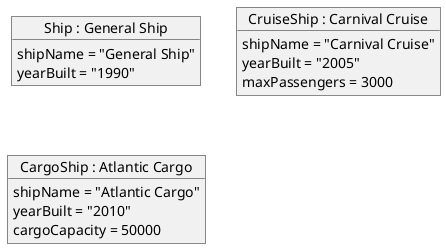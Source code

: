 @startuml

object "Ship : General Ship" as ship1 {
  shipName = "General Ship"
  yearBuilt = "1990"
}

object "CruiseShip : Carnival Cruise" as ship2 {
  shipName = "Carnival Cruise"
  yearBuilt = "2005"
  maxPassengers = 3000
}

object "CargoShip : Atlantic Cargo" as ship3 {
  shipName = "Atlantic Cargo"
  yearBuilt = "2010"
  cargoCapacity = 50000
}

@enduml
